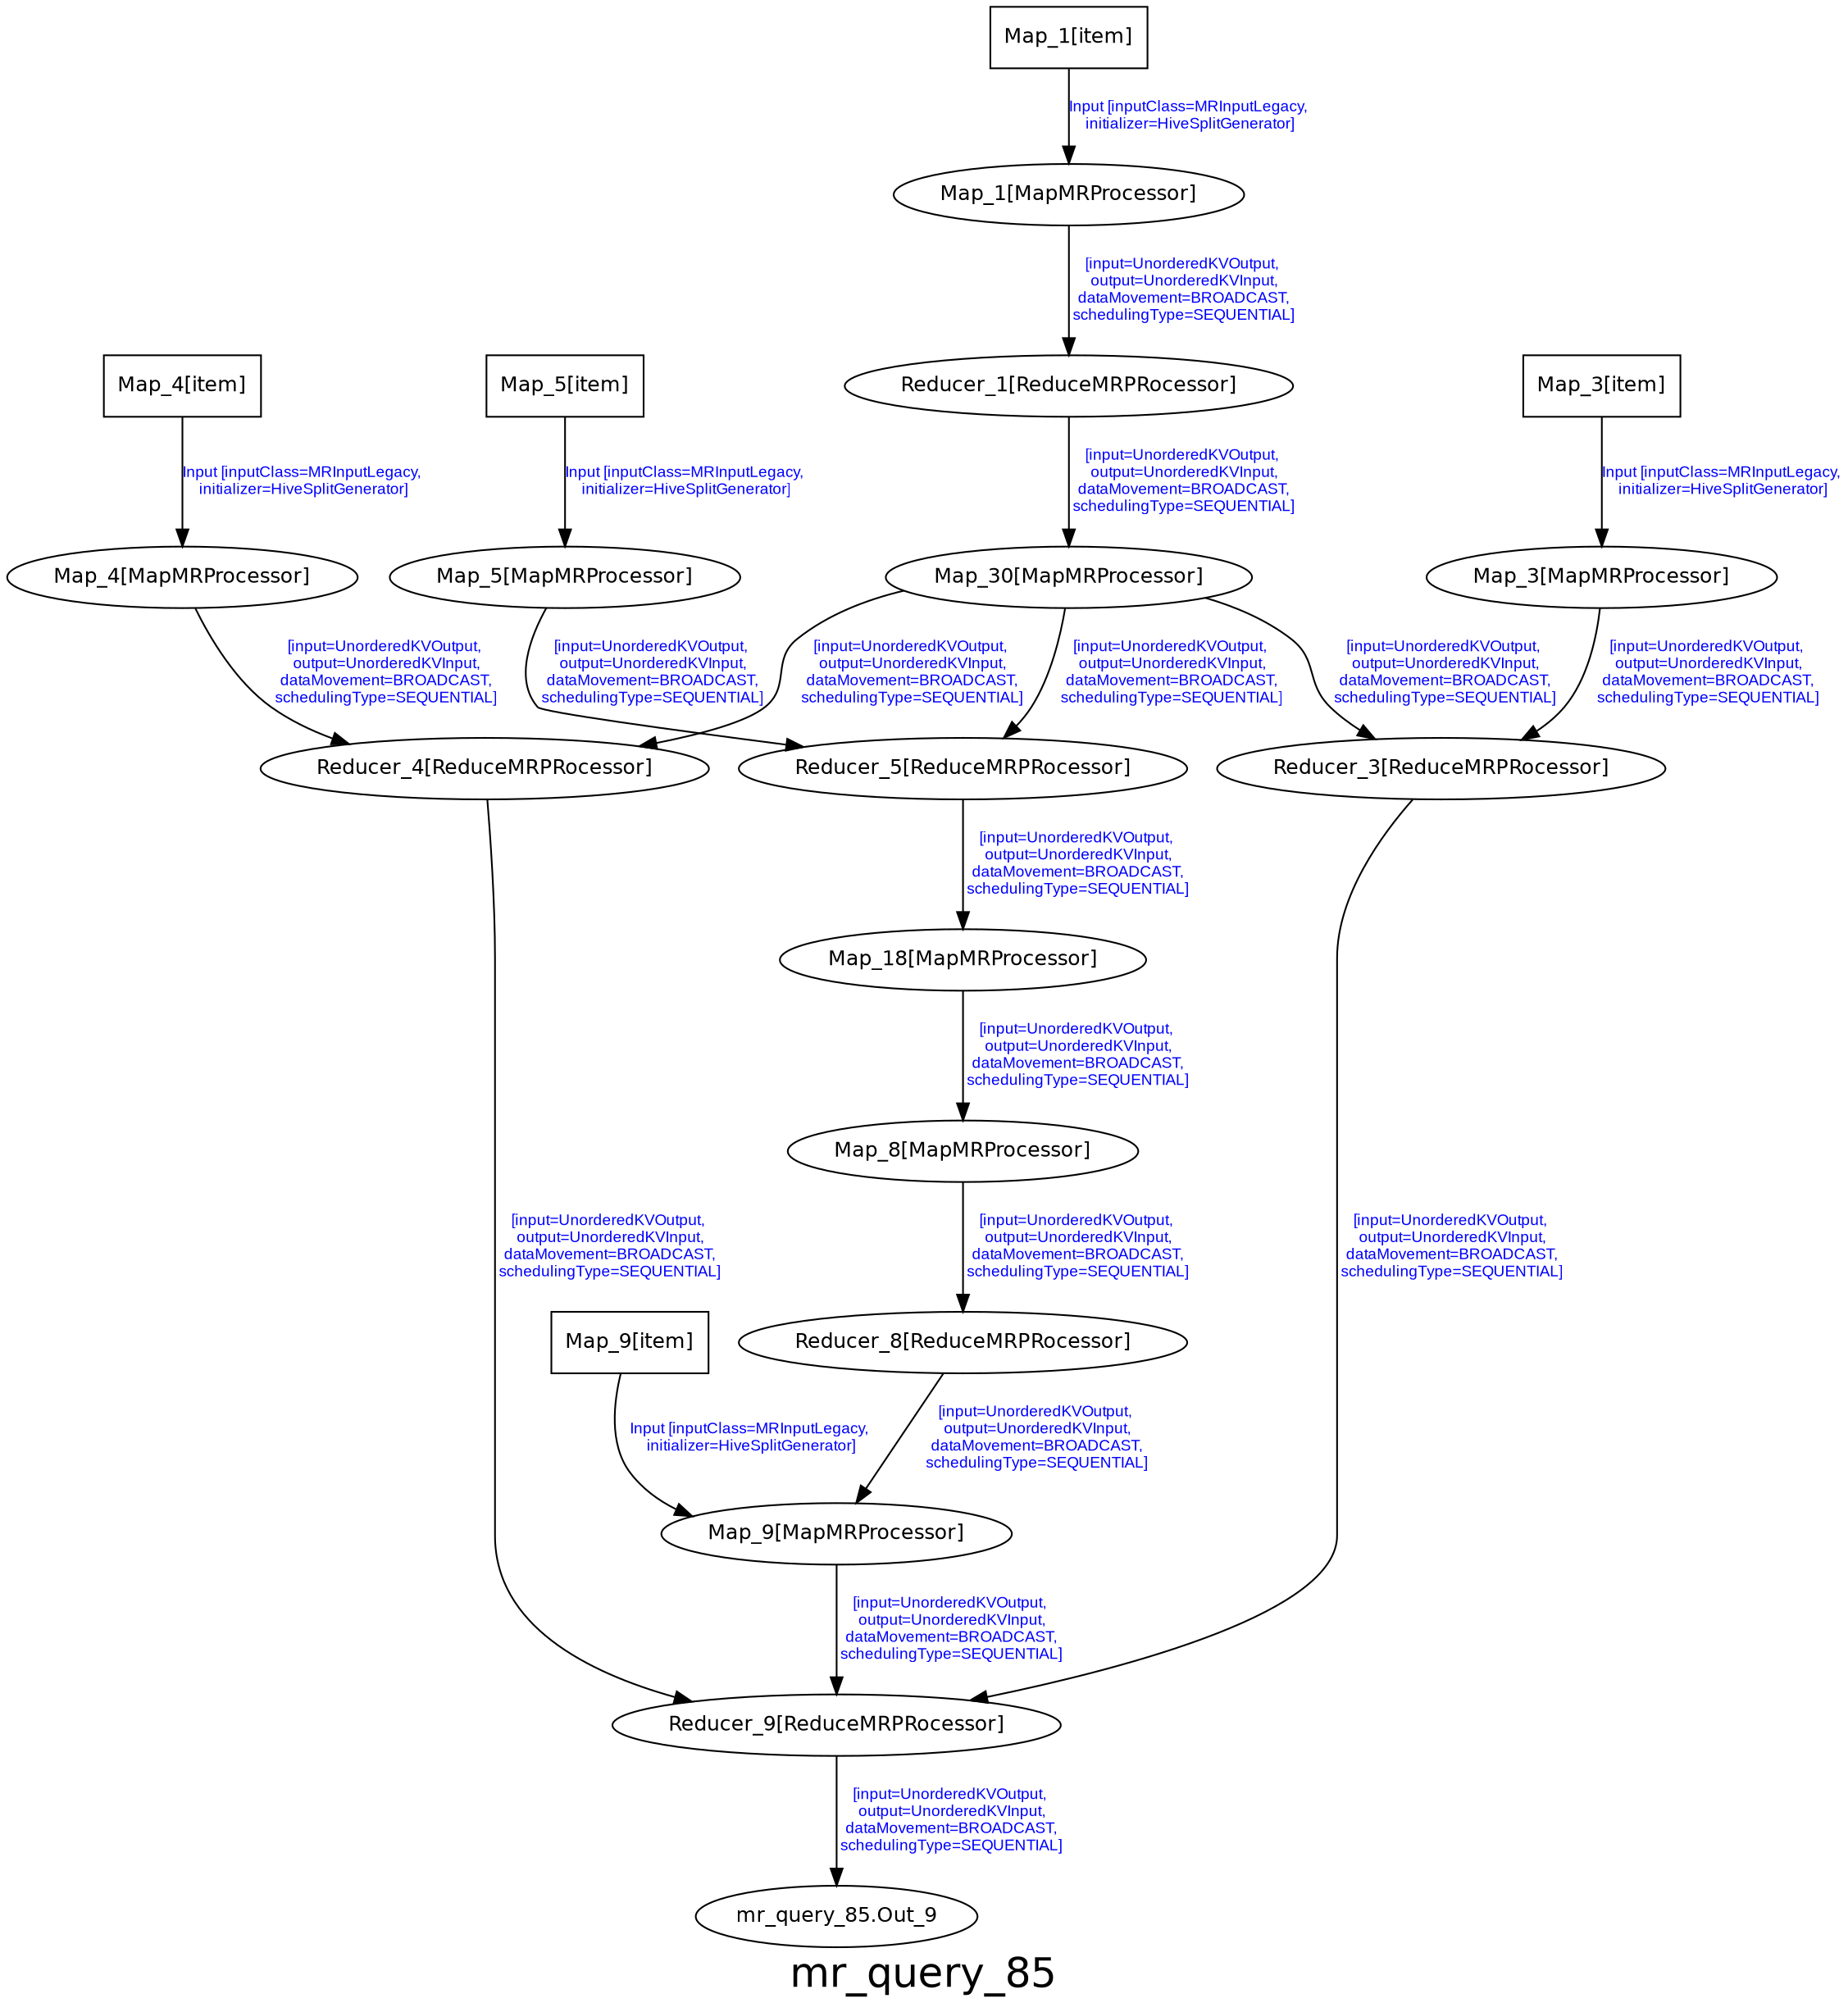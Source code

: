 digraph mr_query_85 {
graph [ label="mr_query_85", fontsize=24, fontname=Helvetica];
node [fontsize=12, fontname=Helvetica];
edge [fontsize=9, fontcolor=blue, fontname=Arial];
"mr_query_85.Map_1_item" [ label = "Map_1[item]", shape = "box" ];
"mr_query_85.Map_1_item" -> "mr_query_85.Map_1" [ label = "Input [inputClass=MRInputLegacy,\n initializer=HiveSplitGenerator]" ];
"mr_query_85.Map_1" [ label = "Map_1[MapMRProcessor]"]
"mr_query_85.Map_1" -> "mr_query_85.Reducer_1" [ label = "[input=UnorderedKVOutput,\n output=UnorderedKVInput,\n dataMovement=BROADCAST,\n schedulingType=SEQUENTIAL]" ];
"mr_query_85.Reducer_1" [label = "Reducer_1[ReduceMRPRocessor]"]
"mr_query_85.Reducer_1" -> "mr_query_85.Map_30" [ label = "[input=UnorderedKVOutput,\n output=UnorderedKVInput,\n dataMovement=BROADCAST,\n schedulingType=SEQUENTIAL]" ];

"mr_query_85.Map_30" [ label = "Map_30[MapMRProcessor]"]
"mr_query_85.Map_30" -> "mr_query_85.Reducer_4" [ label = "[input=UnorderedKVOutput,\n output=UnorderedKVInput,\n dataMovement=BROADCAST,\n schedulingType=SEQUENTIAL]" ];
"mr_query_85.Map_30" -> "mr_query_85.Reducer_3" [ label = "[input=UnorderedKVOutput,\n output=UnorderedKVInput,\n dataMovement=BROADCAST,\n schedulingType=SEQUENTIAL]" ];
"mr_query_85.Map_30" -> "mr_query_85.Reducer_5" [ label = "[input=UnorderedKVOutput,\n output=UnorderedKVInput,\n dataMovement=BROADCAST,\n schedulingType=SEQUENTIAL]" ];

"mr_query_85.Map_4_item" [ label = "Map_4[item]", shape = "box" ];
"mr_query_85.Map_4_item" -> "mr_query_85.Map_4" [ label = "Input [inputClass=MRInputLegacy,\n initializer=HiveSplitGenerator]" ];
"mr_query_85.Map_4" [ label = "Map_4[MapMRProcessor]"]
"mr_query_85.Map_4" -> "mr_query_85.Reducer_4" [ label = "[input=UnorderedKVOutput,\n output=UnorderedKVInput,\n dataMovement=BROADCAST,\n schedulingType=SEQUENTIAL]" ];
"mr_query_85.Reducer_4" [label = "Reducer_4[ReduceMRPRocessor]"]
"mr_query_85.Reducer_4" -> "mr_query_85.Reducer_9" [ label = "[input=UnorderedKVOutput,\n output=UnorderedKVInput,\n dataMovement=BROADCAST,\n schedulingType=SEQUENTIAL]" ];

"mr_query_85.Map_3_item" [ label = "Map_3[item]", shape = "box" ];
"mr_query_85.Map_3_item" -> "mr_query_85.Map_3" [ label = "Input [inputClass=MRInputLegacy,\n initializer=HiveSplitGenerator]" ];
"mr_query_85.Map_3" [ label = "Map_3[MapMRProcessor]"]
"mr_query_85.Map_3" -> "mr_query_85.Reducer_3" [ label = "[input=UnorderedKVOutput,\n output=UnorderedKVInput,\n dataMovement=BROADCAST,\n schedulingType=SEQUENTIAL]" ];
"mr_query_85.Reducer_3" [label = "Reducer_3[ReduceMRPRocessor]"]
"mr_query_85.Reducer_3" -> "mr_query_85.Reducer_9" [ label = "[input=UnorderedKVOutput,\n output=UnorderedKVInput,\n dataMovement=BROADCAST,\n schedulingType=SEQUENTIAL]" ];

"mr_query_85.Map_5_item" [ label = "Map_5[item]", shape = "box" ];
"mr_query_85.Map_5_item" -> "mr_query_85.Map_5" [ label = "Input [inputClass=MRInputLegacy,\n initializer=HiveSplitGenerator]" ];
"mr_query_85.Map_5" [ label = "Map_5[MapMRProcessor]"]
"mr_query_85.Map_5" -> "mr_query_85.Reducer_5" [ label = "[input=UnorderedKVOutput,\n output=UnorderedKVInput,\n dataMovement=BROADCAST,\n schedulingType=SEQUENTIAL]" ];
"mr_query_85.Reducer_5" [label = "Reducer_5[ReduceMRPRocessor]"]
"mr_query_85.Reducer_5" -> "mr_query_85.Map_18" [ label = "[input=UnorderedKVOutput,\n output=UnorderedKVInput,\n dataMovement=BROADCAST,\n schedulingType=SEQUENTIAL]" ];


"mr_query_85.Map_18" [ label = "Map_18[MapMRProcessor]"]
"mr_query_85.Map_18" -> "mr_query_85.Map_8" [ label = "[input=UnorderedKVOutput,\n output=UnorderedKVInput,\n dataMovement=BROADCAST,\n schedulingType=SEQUENTIAL]" ];

"mr_query_85.Map_8" [ label = "Map_8[MapMRProcessor]"]
"mr_query_85.Map_8" -> "mr_query_85.Reducer_8" [ label = "[input=UnorderedKVOutput,\n output=UnorderedKVInput,\n dataMovement=BROADCAST,\n schedulingType=SEQUENTIAL]" ];
"mr_query_85.Reducer_8" [label = "Reducer_8[ReduceMRPRocessor]"]
"mr_query_85.Reducer_8" -> "mr_query_85.Map_9" [ label = "[input=UnorderedKVOutput,\n output=UnorderedKVInput,\n dataMovement=BROADCAST,\n schedulingType=SEQUENTIAL]" ];

"mr_query_85.Map_9_item" [ label = "Map_9[item]", shape = "box" ];
"mr_query_85.Map_9_item" -> "mr_query_85.Map_9" [ label = "Input [inputClass=MRInputLegacy,\n initializer=HiveSplitGenerator]" ];
"mr_query_85.Map_9" [ label = "Map_9[MapMRProcessor]"]
"mr_query_85.Map_9" -> "mr_query_85.Reducer_9" [ label = "[input=UnorderedKVOutput,\n output=UnorderedKVInput,\n dataMovement=BROADCAST,\n schedulingType=SEQUENTIAL]" ];
"mr_query_85.Reducer_9" [label = "Reducer_9[ReduceMRPRocessor]"]
"mr_query_85.Reducer_9" -> "mr_query_85.Out_9" [ label = "[input=UnorderedKVOutput,\n output=UnorderedKVInput,\n dataMovement=BROADCAST,\n schedulingType=SEQUENTIAL]" ];

}
